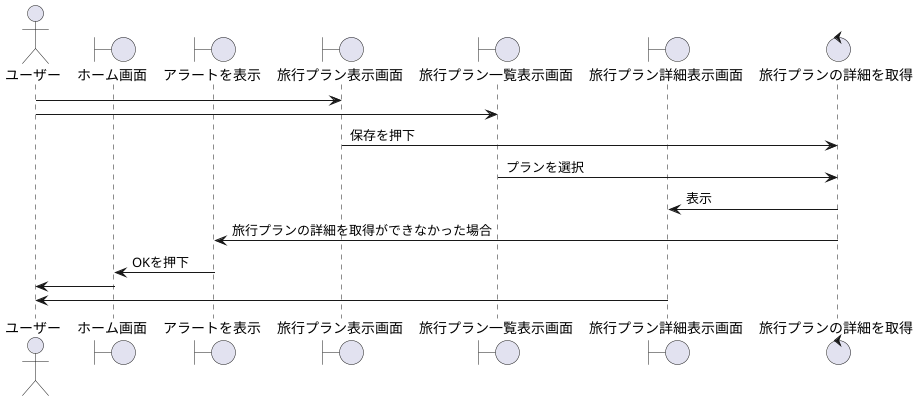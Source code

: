 @startuml

actor ユーザー

boundary ホーム画面
boundary アラートを表示
boundary 旅行プラン表示画面
boundary 旅行プラン一覧表示画面
boundary 旅行プラン詳細表示画面

control 旅行プランの詳細を取得

ユーザー -> 旅行プラン表示画面
ユーザー -> 旅行プラン一覧表示画面
旅行プラン表示画面 -> 旅行プランの詳細を取得 : 保存を押下
旅行プラン一覧表示画面 -> 旅行プランの詳細を取得 : プランを選択
旅行プランの詳細を取得 -> 旅行プラン詳細表示画面 : 表示
旅行プランの詳細を取得 -> アラートを表示 : 旅行プランの詳細を取得ができなかった場合
アラートを表示 -> ホーム画面 : OKを押下
ホーム画面 -> ユーザー
旅行プラン詳細表示画面 -> ユーザー

@enduml